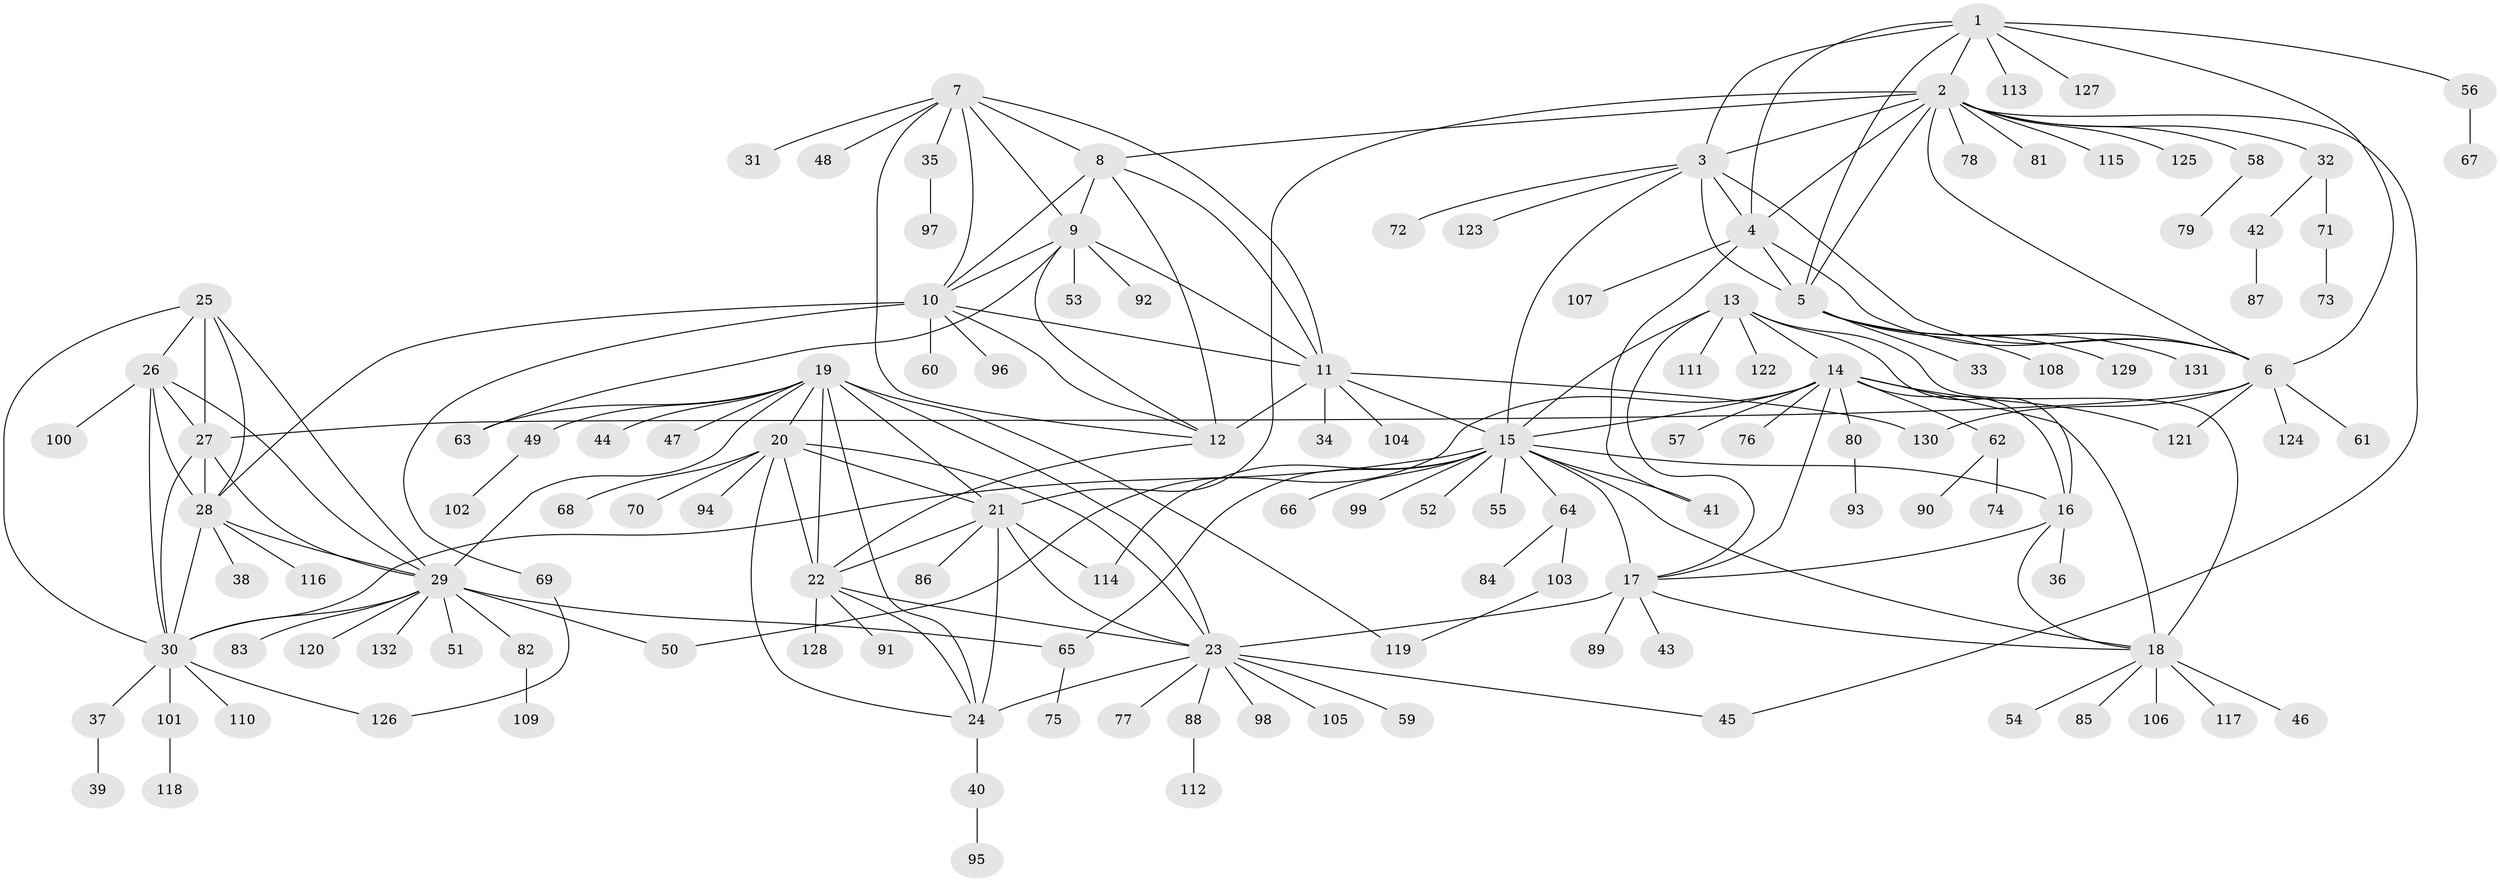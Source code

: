 // Generated by graph-tools (version 1.1) at 2025/54/03/09/25 04:54:52]
// undirected, 132 vertices, 197 edges
graph export_dot {
graph [start="1"]
  node [color=gray90,style=filled];
  1;
  2;
  3;
  4;
  5;
  6;
  7;
  8;
  9;
  10;
  11;
  12;
  13;
  14;
  15;
  16;
  17;
  18;
  19;
  20;
  21;
  22;
  23;
  24;
  25;
  26;
  27;
  28;
  29;
  30;
  31;
  32;
  33;
  34;
  35;
  36;
  37;
  38;
  39;
  40;
  41;
  42;
  43;
  44;
  45;
  46;
  47;
  48;
  49;
  50;
  51;
  52;
  53;
  54;
  55;
  56;
  57;
  58;
  59;
  60;
  61;
  62;
  63;
  64;
  65;
  66;
  67;
  68;
  69;
  70;
  71;
  72;
  73;
  74;
  75;
  76;
  77;
  78;
  79;
  80;
  81;
  82;
  83;
  84;
  85;
  86;
  87;
  88;
  89;
  90;
  91;
  92;
  93;
  94;
  95;
  96;
  97;
  98;
  99;
  100;
  101;
  102;
  103;
  104;
  105;
  106;
  107;
  108;
  109;
  110;
  111;
  112;
  113;
  114;
  115;
  116;
  117;
  118;
  119;
  120;
  121;
  122;
  123;
  124;
  125;
  126;
  127;
  128;
  129;
  130;
  131;
  132;
  1 -- 2;
  1 -- 3;
  1 -- 4;
  1 -- 5;
  1 -- 6;
  1 -- 56;
  1 -- 113;
  1 -- 127;
  2 -- 3;
  2 -- 4;
  2 -- 5;
  2 -- 6;
  2 -- 8;
  2 -- 21;
  2 -- 32;
  2 -- 45;
  2 -- 58;
  2 -- 78;
  2 -- 81;
  2 -- 115;
  2 -- 125;
  3 -- 4;
  3 -- 5;
  3 -- 6;
  3 -- 15;
  3 -- 72;
  3 -- 123;
  4 -- 5;
  4 -- 6;
  4 -- 41;
  4 -- 107;
  5 -- 6;
  5 -- 33;
  5 -- 108;
  5 -- 129;
  5 -- 131;
  6 -- 27;
  6 -- 61;
  6 -- 121;
  6 -- 124;
  6 -- 130;
  7 -- 8;
  7 -- 9;
  7 -- 10;
  7 -- 11;
  7 -- 12;
  7 -- 31;
  7 -- 35;
  7 -- 48;
  8 -- 9;
  8 -- 10;
  8 -- 11;
  8 -- 12;
  9 -- 10;
  9 -- 11;
  9 -- 12;
  9 -- 53;
  9 -- 63;
  9 -- 92;
  10 -- 11;
  10 -- 12;
  10 -- 28;
  10 -- 60;
  10 -- 69;
  10 -- 96;
  11 -- 12;
  11 -- 15;
  11 -- 34;
  11 -- 104;
  11 -- 130;
  12 -- 22;
  13 -- 14;
  13 -- 15;
  13 -- 16;
  13 -- 17;
  13 -- 18;
  13 -- 111;
  13 -- 122;
  14 -- 15;
  14 -- 16;
  14 -- 17;
  14 -- 18;
  14 -- 50;
  14 -- 57;
  14 -- 62;
  14 -- 76;
  14 -- 80;
  14 -- 121;
  15 -- 16;
  15 -- 17;
  15 -- 18;
  15 -- 30;
  15 -- 41;
  15 -- 52;
  15 -- 55;
  15 -- 64;
  15 -- 65;
  15 -- 66;
  15 -- 99;
  15 -- 114;
  16 -- 17;
  16 -- 18;
  16 -- 36;
  17 -- 18;
  17 -- 23;
  17 -- 43;
  17 -- 89;
  18 -- 46;
  18 -- 54;
  18 -- 85;
  18 -- 106;
  18 -- 117;
  19 -- 20;
  19 -- 21;
  19 -- 22;
  19 -- 23;
  19 -- 24;
  19 -- 29;
  19 -- 44;
  19 -- 47;
  19 -- 49;
  19 -- 63;
  19 -- 119;
  20 -- 21;
  20 -- 22;
  20 -- 23;
  20 -- 24;
  20 -- 68;
  20 -- 70;
  20 -- 94;
  21 -- 22;
  21 -- 23;
  21 -- 24;
  21 -- 86;
  21 -- 114;
  22 -- 23;
  22 -- 24;
  22 -- 91;
  22 -- 128;
  23 -- 24;
  23 -- 45;
  23 -- 59;
  23 -- 77;
  23 -- 88;
  23 -- 98;
  23 -- 105;
  24 -- 40;
  25 -- 26;
  25 -- 27;
  25 -- 28;
  25 -- 29;
  25 -- 30;
  26 -- 27;
  26 -- 28;
  26 -- 29;
  26 -- 30;
  26 -- 100;
  27 -- 28;
  27 -- 29;
  27 -- 30;
  28 -- 29;
  28 -- 30;
  28 -- 38;
  28 -- 116;
  29 -- 30;
  29 -- 50;
  29 -- 51;
  29 -- 65;
  29 -- 82;
  29 -- 83;
  29 -- 120;
  29 -- 132;
  30 -- 37;
  30 -- 101;
  30 -- 110;
  30 -- 126;
  32 -- 42;
  32 -- 71;
  35 -- 97;
  37 -- 39;
  40 -- 95;
  42 -- 87;
  49 -- 102;
  56 -- 67;
  58 -- 79;
  62 -- 74;
  62 -- 90;
  64 -- 84;
  64 -- 103;
  65 -- 75;
  69 -- 126;
  71 -- 73;
  80 -- 93;
  82 -- 109;
  88 -- 112;
  101 -- 118;
  103 -- 119;
}
